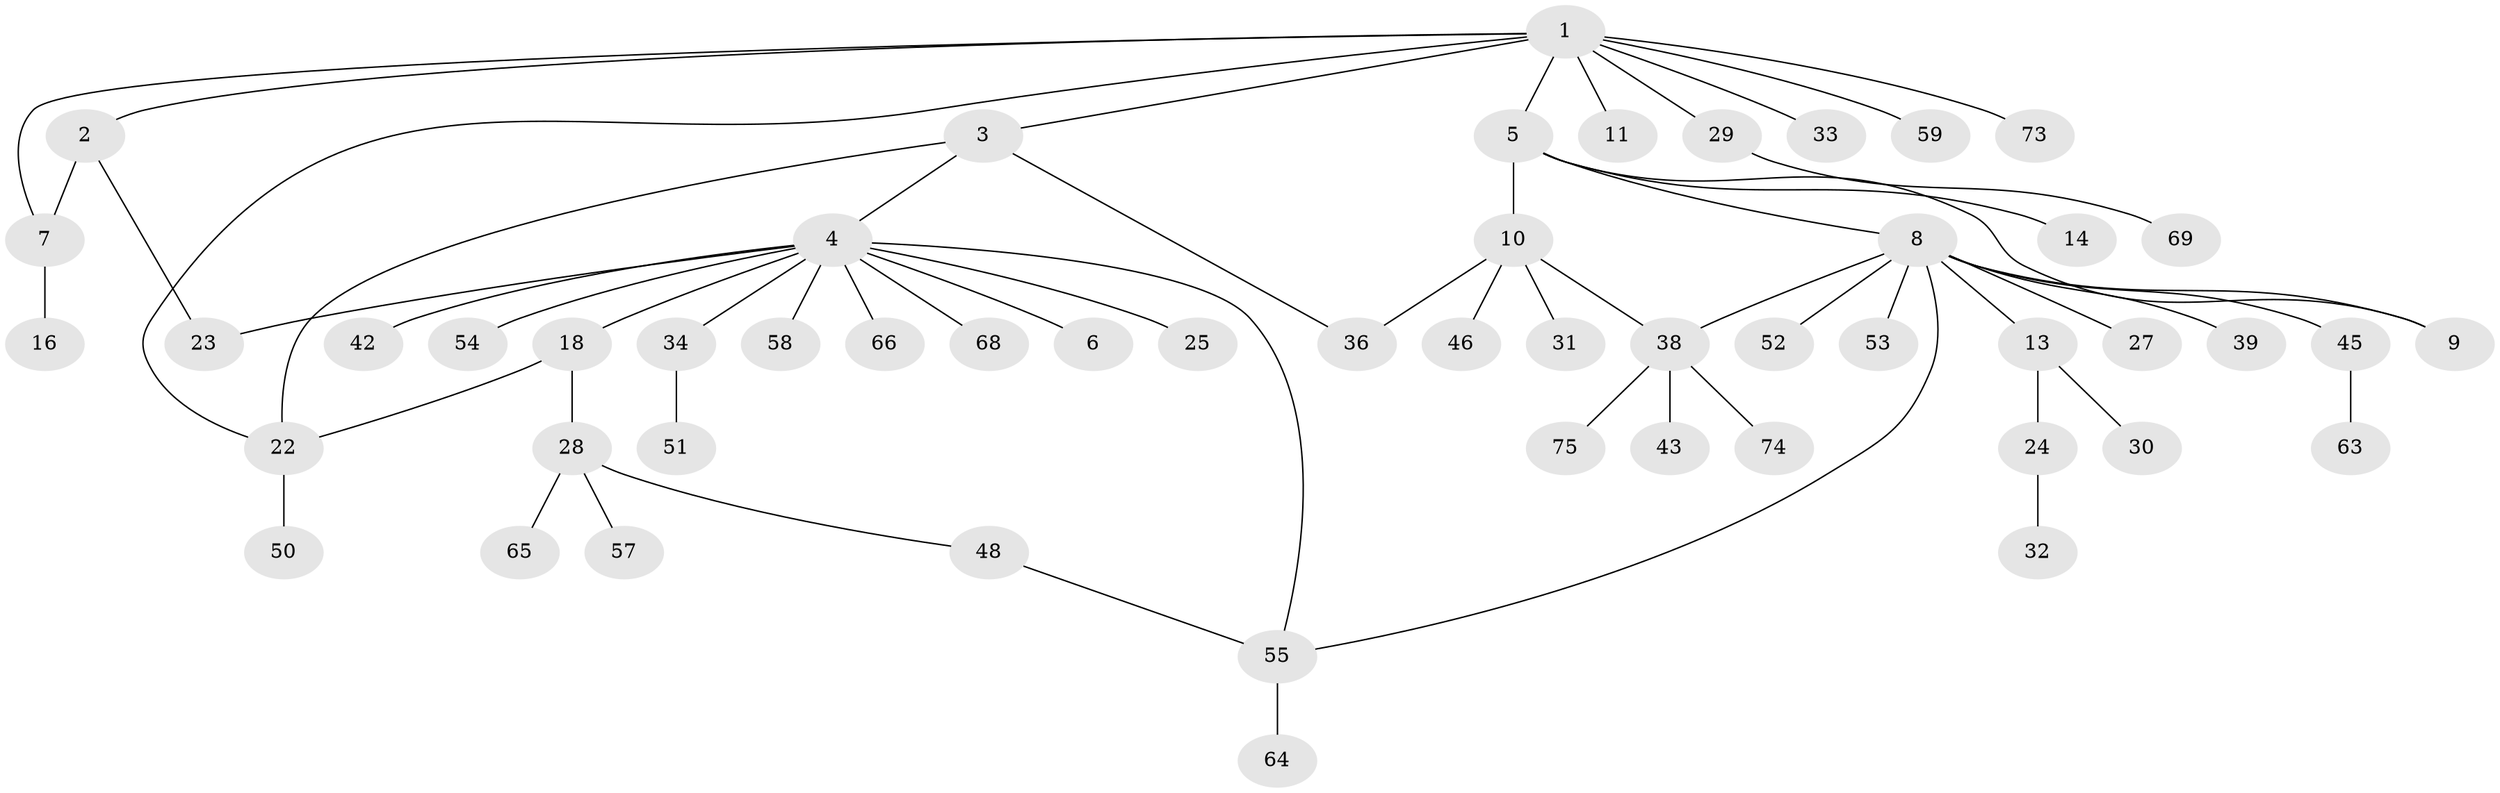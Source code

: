 // original degree distribution, {11: 0.013333333333333334, 3: 0.12, 4: 0.08, 13: 0.013333333333333334, 5: 0.02666666666666667, 1: 0.52, 8: 0.013333333333333334, 2: 0.2, 6: 0.013333333333333334}
// Generated by graph-tools (version 1.1) at 2025/11/02/27/25 16:11:11]
// undirected, 53 vertices, 61 edges
graph export_dot {
graph [start="1"]
  node [color=gray90,style=filled];
  1 [super="+17"];
  2;
  3;
  4 [super="+62"];
  5 [super="+12"];
  6;
  7 [super="+15"];
  8 [super="+21"];
  9;
  10 [super="+20"];
  11;
  13 [super="+19"];
  14 [super="+67"];
  16;
  18 [super="+61"];
  22 [super="+41"];
  23 [super="+26"];
  24 [super="+44"];
  25 [super="+60"];
  27;
  28 [super="+35"];
  29 [super="+37"];
  30 [super="+70"];
  31;
  32;
  33;
  34 [super="+40"];
  36 [super="+49"];
  38 [super="+47"];
  39;
  42;
  43;
  45;
  46;
  48 [super="+56"];
  50;
  51;
  52;
  53;
  54;
  55 [super="+71"];
  57;
  58;
  59;
  63;
  64 [super="+72"];
  65;
  66;
  68;
  69;
  73;
  74;
  75;
  1 -- 2;
  1 -- 3;
  1 -- 5;
  1 -- 7;
  1 -- 11;
  1 -- 22;
  1 -- 29;
  1 -- 33;
  1 -- 59;
  1 -- 73;
  2 -- 7;
  2 -- 23;
  3 -- 4;
  3 -- 22;
  3 -- 36;
  4 -- 6;
  4 -- 18;
  4 -- 23;
  4 -- 25;
  4 -- 34;
  4 -- 42;
  4 -- 54;
  4 -- 58;
  4 -- 66;
  4 -- 68;
  4 -- 55;
  5 -- 8;
  5 -- 9;
  5 -- 10 [weight=2];
  5 -- 14;
  7 -- 16;
  8 -- 13;
  8 -- 38;
  8 -- 45;
  8 -- 52;
  8 -- 53;
  8 -- 55;
  8 -- 9;
  8 -- 27;
  8 -- 39;
  10 -- 31;
  10 -- 46;
  10 -- 38;
  10 -- 36;
  13 -- 24;
  13 -- 30;
  18 -- 28;
  18 -- 22;
  22 -- 50;
  24 -- 32;
  28 -- 48;
  28 -- 65;
  28 -- 57;
  29 -- 69;
  34 -- 51;
  38 -- 43;
  38 -- 74;
  38 -- 75;
  45 -- 63;
  48 -- 55;
  55 -- 64;
}
